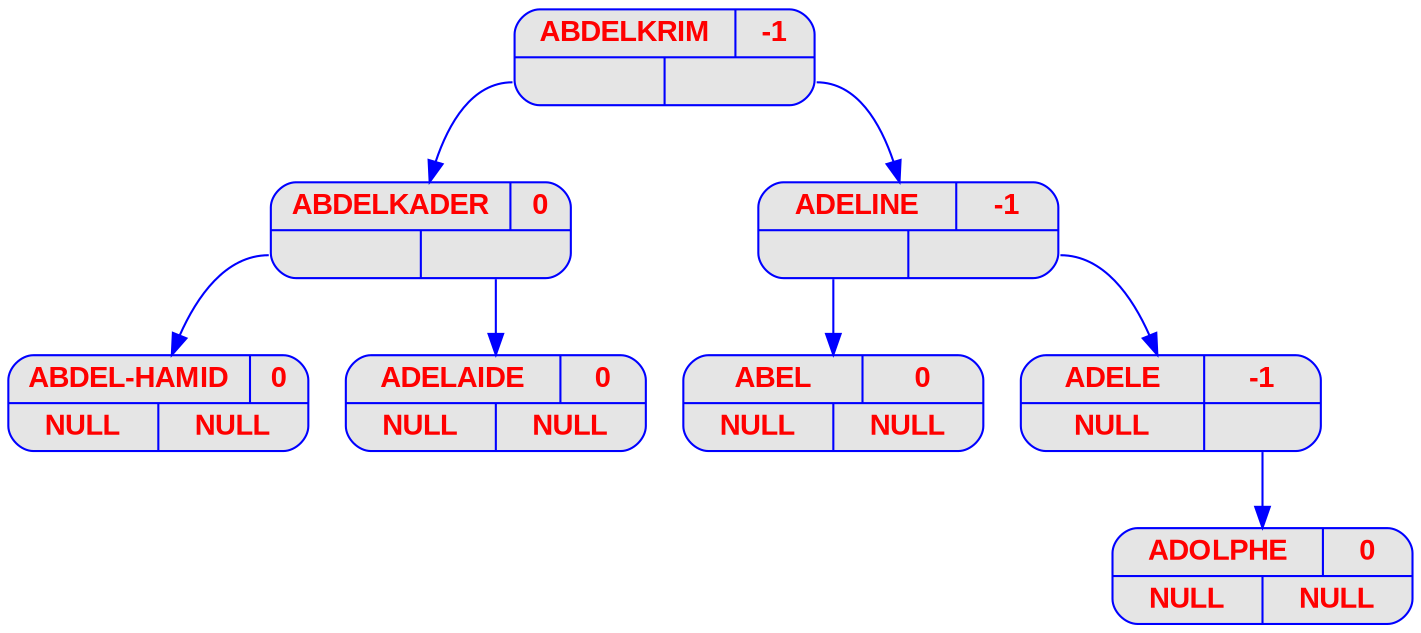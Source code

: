 digraph displayAVL {
	node [
		fontname  = "Arial bold" 
		fontsize  = "14"
		fontcolor = "red"
		style     = "rounded, filled"
		shape     = "record"
		fillcolor = "grey90"
		color     = "blue"
		width     = "2"
	]

	edge [
		color     = "blue"
	]

	"ABDELKRIM
" [label = "{{<c> ABDELKRIM
 | <b> -1} | { <g> | <d>}}"];
	"ABDELKRIM
":g -> "ABDELKADER
";
	"ABDELKADER
" [label = "{{<c> ABDELKADER
 | <b> 0} | { <g> | <d>}}"];
	"ABDELKADER
":g -> "ABDEL-HAMID
";
	"ABDEL-HAMID
" [label = "{{<c> ABDEL-HAMID
 | <b> 0} | { <g> | <d>}}"];
	"ABDEL-HAMID
" [label = "{{<c> ABDEL-HAMID
 | <b> 0} | { <g> NULL | <d> NULL}}"];
	"ABDELKADER
":d -> "ADELAIDE
";
	"ADELAIDE
" [label = "{{<c> ADELAIDE
 | <b> 0} | { <g> | <d>}}"];
	"ADELAIDE
" [label = "{{<c> ADELAIDE
 | <b> 0} | { <g> NULL | <d> NULL}}"];
	"ABDELKRIM
":d -> "ADELINE
";
	"ADELINE
" [label = "{{<c> ADELINE
 | <b> -1} | { <g> | <d>}}"];
	"ADELINE
":g -> "ABEL
";
	"ABEL
" [label = "{{<c> ABEL
 | <b> 0} | { <g> | <d>}}"];
	"ABEL
" [label = "{{<c> ABEL
 | <b> 0} | { <g> NULL | <d> NULL}}"];
	"ADELINE
":d -> "ADELE
";
	"ADELE
" [label = "{{<c> ADELE
 | <b> -1} | { <g> | <d>}}"];
	"ADELE
" [label = "{{<c> ADELE
 | <b> -1} | { <g> NULL | <d> }}"];
	"ADELE
":d -> "ADOLPHE
";
	"ADOLPHE
" [label = "{{<c> ADOLPHE
 | <b> 0} | { <g> | <d>}}"];
	"ADOLPHE
" [label = "{{<c> ADOLPHE
 | <b> 0} | { <g> NULL | <d> NULL}}"];
}
